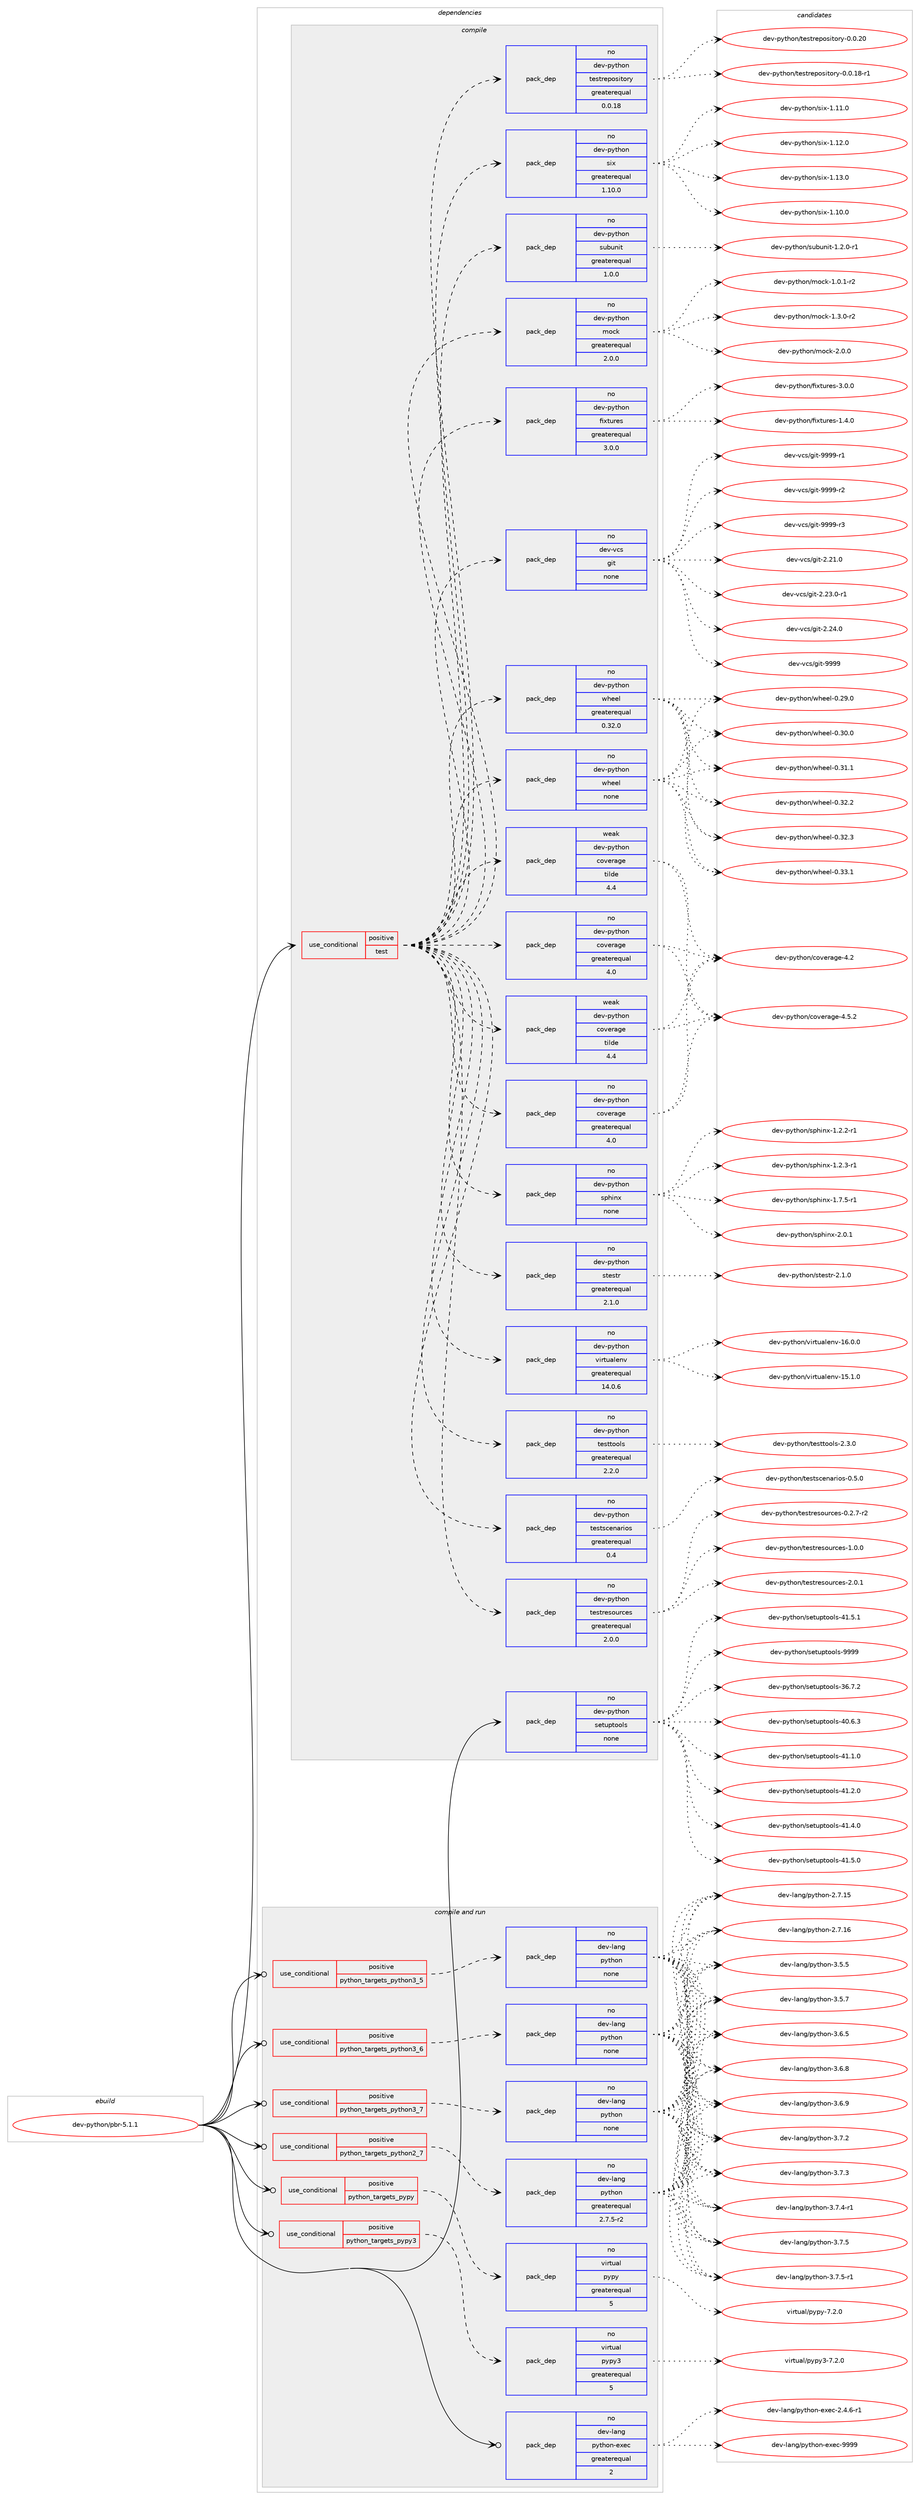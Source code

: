 digraph prolog {

# *************
# Graph options
# *************

newrank=true;
concentrate=true;
compound=true;
graph [rankdir=LR,fontname=Helvetica,fontsize=10,ranksep=1.5];#, ranksep=2.5, nodesep=0.2];
edge  [arrowhead=vee];
node  [fontname=Helvetica,fontsize=10];

# **********
# The ebuild
# **********

subgraph cluster_leftcol {
color=gray;
rank=same;
label=<<i>ebuild</i>>;
id [label="dev-python/pbr-5.1.1", color=red, width=4, href="../dev-python/pbr-5.1.1.svg"];
}

# ****************
# The dependencies
# ****************

subgraph cluster_midcol {
color=gray;
label=<<i>dependencies</i>>;
subgraph cluster_compile {
fillcolor="#eeeeee";
style=filled;
label=<<i>compile</i>>;
subgraph cond144289 {
dependency621335 [label=<<TABLE BORDER="0" CELLBORDER="1" CELLSPACING="0" CELLPADDING="4"><TR><TD ROWSPAN="3" CELLPADDING="10">use_conditional</TD></TR><TR><TD>positive</TD></TR><TR><TD>test</TD></TR></TABLE>>, shape=none, color=red];
subgraph pack465206 {
dependency621336 [label=<<TABLE BORDER="0" CELLBORDER="1" CELLSPACING="0" CELLPADDING="4" WIDTH="220"><TR><TD ROWSPAN="6" CELLPADDING="30">pack_dep</TD></TR><TR><TD WIDTH="110">no</TD></TR><TR><TD>dev-python</TD></TR><TR><TD>wheel</TD></TR><TR><TD>greaterequal</TD></TR><TR><TD>0.32.0</TD></TR></TABLE>>, shape=none, color=blue];
}
dependency621335:e -> dependency621336:w [weight=20,style="dashed",arrowhead="vee"];
subgraph pack465207 {
dependency621337 [label=<<TABLE BORDER="0" CELLBORDER="1" CELLSPACING="0" CELLPADDING="4" WIDTH="220"><TR><TD ROWSPAN="6" CELLPADDING="30">pack_dep</TD></TR><TR><TD WIDTH="110">no</TD></TR><TR><TD>dev-python</TD></TR><TR><TD>coverage</TD></TR><TR><TD>greaterequal</TD></TR><TR><TD>4.0</TD></TR></TABLE>>, shape=none, color=blue];
}
dependency621335:e -> dependency621337:w [weight=20,style="dashed",arrowhead="vee"];
subgraph pack465208 {
dependency621338 [label=<<TABLE BORDER="0" CELLBORDER="1" CELLSPACING="0" CELLPADDING="4" WIDTH="220"><TR><TD ROWSPAN="6" CELLPADDING="30">pack_dep</TD></TR><TR><TD WIDTH="110">weak</TD></TR><TR><TD>dev-python</TD></TR><TR><TD>coverage</TD></TR><TR><TD>tilde</TD></TR><TR><TD>4.4</TD></TR></TABLE>>, shape=none, color=blue];
}
dependency621335:e -> dependency621338:w [weight=20,style="dashed",arrowhead="vee"];
subgraph pack465209 {
dependency621339 [label=<<TABLE BORDER="0" CELLBORDER="1" CELLSPACING="0" CELLPADDING="4" WIDTH="220"><TR><TD ROWSPAN="6" CELLPADDING="30">pack_dep</TD></TR><TR><TD WIDTH="110">no</TD></TR><TR><TD>dev-python</TD></TR><TR><TD>fixtures</TD></TR><TR><TD>greaterequal</TD></TR><TR><TD>3.0.0</TD></TR></TABLE>>, shape=none, color=blue];
}
dependency621335:e -> dependency621339:w [weight=20,style="dashed",arrowhead="vee"];
subgraph pack465210 {
dependency621340 [label=<<TABLE BORDER="0" CELLBORDER="1" CELLSPACING="0" CELLPADDING="4" WIDTH="220"><TR><TD ROWSPAN="6" CELLPADDING="30">pack_dep</TD></TR><TR><TD WIDTH="110">no</TD></TR><TR><TD>dev-python</TD></TR><TR><TD>mock</TD></TR><TR><TD>greaterequal</TD></TR><TR><TD>2.0.0</TD></TR></TABLE>>, shape=none, color=blue];
}
dependency621335:e -> dependency621340:w [weight=20,style="dashed",arrowhead="vee"];
subgraph pack465211 {
dependency621341 [label=<<TABLE BORDER="0" CELLBORDER="1" CELLSPACING="0" CELLPADDING="4" WIDTH="220"><TR><TD ROWSPAN="6" CELLPADDING="30">pack_dep</TD></TR><TR><TD WIDTH="110">no</TD></TR><TR><TD>dev-python</TD></TR><TR><TD>subunit</TD></TR><TR><TD>greaterequal</TD></TR><TR><TD>1.0.0</TD></TR></TABLE>>, shape=none, color=blue];
}
dependency621335:e -> dependency621341:w [weight=20,style="dashed",arrowhead="vee"];
subgraph pack465212 {
dependency621342 [label=<<TABLE BORDER="0" CELLBORDER="1" CELLSPACING="0" CELLPADDING="4" WIDTH="220"><TR><TD ROWSPAN="6" CELLPADDING="30">pack_dep</TD></TR><TR><TD WIDTH="110">no</TD></TR><TR><TD>dev-python</TD></TR><TR><TD>six</TD></TR><TR><TD>greaterequal</TD></TR><TR><TD>1.10.0</TD></TR></TABLE>>, shape=none, color=blue];
}
dependency621335:e -> dependency621342:w [weight=20,style="dashed",arrowhead="vee"];
subgraph pack465213 {
dependency621343 [label=<<TABLE BORDER="0" CELLBORDER="1" CELLSPACING="0" CELLPADDING="4" WIDTH="220"><TR><TD ROWSPAN="6" CELLPADDING="30">pack_dep</TD></TR><TR><TD WIDTH="110">no</TD></TR><TR><TD>dev-python</TD></TR><TR><TD>testrepository</TD></TR><TR><TD>greaterequal</TD></TR><TR><TD>0.0.18</TD></TR></TABLE>>, shape=none, color=blue];
}
dependency621335:e -> dependency621343:w [weight=20,style="dashed",arrowhead="vee"];
subgraph pack465214 {
dependency621344 [label=<<TABLE BORDER="0" CELLBORDER="1" CELLSPACING="0" CELLPADDING="4" WIDTH="220"><TR><TD ROWSPAN="6" CELLPADDING="30">pack_dep</TD></TR><TR><TD WIDTH="110">no</TD></TR><TR><TD>dev-python</TD></TR><TR><TD>testresources</TD></TR><TR><TD>greaterequal</TD></TR><TR><TD>2.0.0</TD></TR></TABLE>>, shape=none, color=blue];
}
dependency621335:e -> dependency621344:w [weight=20,style="dashed",arrowhead="vee"];
subgraph pack465215 {
dependency621345 [label=<<TABLE BORDER="0" CELLBORDER="1" CELLSPACING="0" CELLPADDING="4" WIDTH="220"><TR><TD ROWSPAN="6" CELLPADDING="30">pack_dep</TD></TR><TR><TD WIDTH="110">no</TD></TR><TR><TD>dev-python</TD></TR><TR><TD>testscenarios</TD></TR><TR><TD>greaterequal</TD></TR><TR><TD>0.4</TD></TR></TABLE>>, shape=none, color=blue];
}
dependency621335:e -> dependency621345:w [weight=20,style="dashed",arrowhead="vee"];
subgraph pack465216 {
dependency621346 [label=<<TABLE BORDER="0" CELLBORDER="1" CELLSPACING="0" CELLPADDING="4" WIDTH="220"><TR><TD ROWSPAN="6" CELLPADDING="30">pack_dep</TD></TR><TR><TD WIDTH="110">no</TD></TR><TR><TD>dev-python</TD></TR><TR><TD>testtools</TD></TR><TR><TD>greaterequal</TD></TR><TR><TD>2.2.0</TD></TR></TABLE>>, shape=none, color=blue];
}
dependency621335:e -> dependency621346:w [weight=20,style="dashed",arrowhead="vee"];
subgraph pack465217 {
dependency621347 [label=<<TABLE BORDER="0" CELLBORDER="1" CELLSPACING="0" CELLPADDING="4" WIDTH="220"><TR><TD ROWSPAN="6" CELLPADDING="30">pack_dep</TD></TR><TR><TD WIDTH="110">no</TD></TR><TR><TD>dev-python</TD></TR><TR><TD>virtualenv</TD></TR><TR><TD>greaterequal</TD></TR><TR><TD>14.0.6</TD></TR></TABLE>>, shape=none, color=blue];
}
dependency621335:e -> dependency621347:w [weight=20,style="dashed",arrowhead="vee"];
subgraph pack465218 {
dependency621348 [label=<<TABLE BORDER="0" CELLBORDER="1" CELLSPACING="0" CELLPADDING="4" WIDTH="220"><TR><TD ROWSPAN="6" CELLPADDING="30">pack_dep</TD></TR><TR><TD WIDTH="110">no</TD></TR><TR><TD>dev-python</TD></TR><TR><TD>stestr</TD></TR><TR><TD>greaterequal</TD></TR><TR><TD>2.1.0</TD></TR></TABLE>>, shape=none, color=blue];
}
dependency621335:e -> dependency621348:w [weight=20,style="dashed",arrowhead="vee"];
subgraph pack465219 {
dependency621349 [label=<<TABLE BORDER="0" CELLBORDER="1" CELLSPACING="0" CELLPADDING="4" WIDTH="220"><TR><TD ROWSPAN="6" CELLPADDING="30">pack_dep</TD></TR><TR><TD WIDTH="110">no</TD></TR><TR><TD>dev-python</TD></TR><TR><TD>coverage</TD></TR><TR><TD>greaterequal</TD></TR><TR><TD>4.0</TD></TR></TABLE>>, shape=none, color=blue];
}
dependency621335:e -> dependency621349:w [weight=20,style="dashed",arrowhead="vee"];
subgraph pack465220 {
dependency621350 [label=<<TABLE BORDER="0" CELLBORDER="1" CELLSPACING="0" CELLPADDING="4" WIDTH="220"><TR><TD ROWSPAN="6" CELLPADDING="30">pack_dep</TD></TR><TR><TD WIDTH="110">weak</TD></TR><TR><TD>dev-python</TD></TR><TR><TD>coverage</TD></TR><TR><TD>tilde</TD></TR><TR><TD>4.4</TD></TR></TABLE>>, shape=none, color=blue];
}
dependency621335:e -> dependency621350:w [weight=20,style="dashed",arrowhead="vee"];
subgraph pack465221 {
dependency621351 [label=<<TABLE BORDER="0" CELLBORDER="1" CELLSPACING="0" CELLPADDING="4" WIDTH="220"><TR><TD ROWSPAN="6" CELLPADDING="30">pack_dep</TD></TR><TR><TD WIDTH="110">no</TD></TR><TR><TD>dev-python</TD></TR><TR><TD>sphinx</TD></TR><TR><TD>none</TD></TR><TR><TD></TD></TR></TABLE>>, shape=none, color=blue];
}
dependency621335:e -> dependency621351:w [weight=20,style="dashed",arrowhead="vee"];
subgraph pack465222 {
dependency621352 [label=<<TABLE BORDER="0" CELLBORDER="1" CELLSPACING="0" CELLPADDING="4" WIDTH="220"><TR><TD ROWSPAN="6" CELLPADDING="30">pack_dep</TD></TR><TR><TD WIDTH="110">no</TD></TR><TR><TD>dev-python</TD></TR><TR><TD>wheel</TD></TR><TR><TD>none</TD></TR><TR><TD></TD></TR></TABLE>>, shape=none, color=blue];
}
dependency621335:e -> dependency621352:w [weight=20,style="dashed",arrowhead="vee"];
subgraph pack465223 {
dependency621353 [label=<<TABLE BORDER="0" CELLBORDER="1" CELLSPACING="0" CELLPADDING="4" WIDTH="220"><TR><TD ROWSPAN="6" CELLPADDING="30">pack_dep</TD></TR><TR><TD WIDTH="110">no</TD></TR><TR><TD>dev-vcs</TD></TR><TR><TD>git</TD></TR><TR><TD>none</TD></TR><TR><TD></TD></TR></TABLE>>, shape=none, color=blue];
}
dependency621335:e -> dependency621353:w [weight=20,style="dashed",arrowhead="vee"];
}
id:e -> dependency621335:w [weight=20,style="solid",arrowhead="vee"];
subgraph pack465224 {
dependency621354 [label=<<TABLE BORDER="0" CELLBORDER="1" CELLSPACING="0" CELLPADDING="4" WIDTH="220"><TR><TD ROWSPAN="6" CELLPADDING="30">pack_dep</TD></TR><TR><TD WIDTH="110">no</TD></TR><TR><TD>dev-python</TD></TR><TR><TD>setuptools</TD></TR><TR><TD>none</TD></TR><TR><TD></TD></TR></TABLE>>, shape=none, color=blue];
}
id:e -> dependency621354:w [weight=20,style="solid",arrowhead="vee"];
}
subgraph cluster_compileandrun {
fillcolor="#eeeeee";
style=filled;
label=<<i>compile and run</i>>;
subgraph cond144290 {
dependency621355 [label=<<TABLE BORDER="0" CELLBORDER="1" CELLSPACING="0" CELLPADDING="4"><TR><TD ROWSPAN="3" CELLPADDING="10">use_conditional</TD></TR><TR><TD>positive</TD></TR><TR><TD>python_targets_pypy</TD></TR></TABLE>>, shape=none, color=red];
subgraph pack465225 {
dependency621356 [label=<<TABLE BORDER="0" CELLBORDER="1" CELLSPACING="0" CELLPADDING="4" WIDTH="220"><TR><TD ROWSPAN="6" CELLPADDING="30">pack_dep</TD></TR><TR><TD WIDTH="110">no</TD></TR><TR><TD>virtual</TD></TR><TR><TD>pypy</TD></TR><TR><TD>greaterequal</TD></TR><TR><TD>5</TD></TR></TABLE>>, shape=none, color=blue];
}
dependency621355:e -> dependency621356:w [weight=20,style="dashed",arrowhead="vee"];
}
id:e -> dependency621355:w [weight=20,style="solid",arrowhead="odotvee"];
subgraph cond144291 {
dependency621357 [label=<<TABLE BORDER="0" CELLBORDER="1" CELLSPACING="0" CELLPADDING="4"><TR><TD ROWSPAN="3" CELLPADDING="10">use_conditional</TD></TR><TR><TD>positive</TD></TR><TR><TD>python_targets_pypy3</TD></TR></TABLE>>, shape=none, color=red];
subgraph pack465226 {
dependency621358 [label=<<TABLE BORDER="0" CELLBORDER="1" CELLSPACING="0" CELLPADDING="4" WIDTH="220"><TR><TD ROWSPAN="6" CELLPADDING="30">pack_dep</TD></TR><TR><TD WIDTH="110">no</TD></TR><TR><TD>virtual</TD></TR><TR><TD>pypy3</TD></TR><TR><TD>greaterequal</TD></TR><TR><TD>5</TD></TR></TABLE>>, shape=none, color=blue];
}
dependency621357:e -> dependency621358:w [weight=20,style="dashed",arrowhead="vee"];
}
id:e -> dependency621357:w [weight=20,style="solid",arrowhead="odotvee"];
subgraph cond144292 {
dependency621359 [label=<<TABLE BORDER="0" CELLBORDER="1" CELLSPACING="0" CELLPADDING="4"><TR><TD ROWSPAN="3" CELLPADDING="10">use_conditional</TD></TR><TR><TD>positive</TD></TR><TR><TD>python_targets_python2_7</TD></TR></TABLE>>, shape=none, color=red];
subgraph pack465227 {
dependency621360 [label=<<TABLE BORDER="0" CELLBORDER="1" CELLSPACING="0" CELLPADDING="4" WIDTH="220"><TR><TD ROWSPAN="6" CELLPADDING="30">pack_dep</TD></TR><TR><TD WIDTH="110">no</TD></TR><TR><TD>dev-lang</TD></TR><TR><TD>python</TD></TR><TR><TD>greaterequal</TD></TR><TR><TD>2.7.5-r2</TD></TR></TABLE>>, shape=none, color=blue];
}
dependency621359:e -> dependency621360:w [weight=20,style="dashed",arrowhead="vee"];
}
id:e -> dependency621359:w [weight=20,style="solid",arrowhead="odotvee"];
subgraph cond144293 {
dependency621361 [label=<<TABLE BORDER="0" CELLBORDER="1" CELLSPACING="0" CELLPADDING="4"><TR><TD ROWSPAN="3" CELLPADDING="10">use_conditional</TD></TR><TR><TD>positive</TD></TR><TR><TD>python_targets_python3_5</TD></TR></TABLE>>, shape=none, color=red];
subgraph pack465228 {
dependency621362 [label=<<TABLE BORDER="0" CELLBORDER="1" CELLSPACING="0" CELLPADDING="4" WIDTH="220"><TR><TD ROWSPAN="6" CELLPADDING="30">pack_dep</TD></TR><TR><TD WIDTH="110">no</TD></TR><TR><TD>dev-lang</TD></TR><TR><TD>python</TD></TR><TR><TD>none</TD></TR><TR><TD></TD></TR></TABLE>>, shape=none, color=blue];
}
dependency621361:e -> dependency621362:w [weight=20,style="dashed",arrowhead="vee"];
}
id:e -> dependency621361:w [weight=20,style="solid",arrowhead="odotvee"];
subgraph cond144294 {
dependency621363 [label=<<TABLE BORDER="0" CELLBORDER="1" CELLSPACING="0" CELLPADDING="4"><TR><TD ROWSPAN="3" CELLPADDING="10">use_conditional</TD></TR><TR><TD>positive</TD></TR><TR><TD>python_targets_python3_6</TD></TR></TABLE>>, shape=none, color=red];
subgraph pack465229 {
dependency621364 [label=<<TABLE BORDER="0" CELLBORDER="1" CELLSPACING="0" CELLPADDING="4" WIDTH="220"><TR><TD ROWSPAN="6" CELLPADDING="30">pack_dep</TD></TR><TR><TD WIDTH="110">no</TD></TR><TR><TD>dev-lang</TD></TR><TR><TD>python</TD></TR><TR><TD>none</TD></TR><TR><TD></TD></TR></TABLE>>, shape=none, color=blue];
}
dependency621363:e -> dependency621364:w [weight=20,style="dashed",arrowhead="vee"];
}
id:e -> dependency621363:w [weight=20,style="solid",arrowhead="odotvee"];
subgraph cond144295 {
dependency621365 [label=<<TABLE BORDER="0" CELLBORDER="1" CELLSPACING="0" CELLPADDING="4"><TR><TD ROWSPAN="3" CELLPADDING="10">use_conditional</TD></TR><TR><TD>positive</TD></TR><TR><TD>python_targets_python3_7</TD></TR></TABLE>>, shape=none, color=red];
subgraph pack465230 {
dependency621366 [label=<<TABLE BORDER="0" CELLBORDER="1" CELLSPACING="0" CELLPADDING="4" WIDTH="220"><TR><TD ROWSPAN="6" CELLPADDING="30">pack_dep</TD></TR><TR><TD WIDTH="110">no</TD></TR><TR><TD>dev-lang</TD></TR><TR><TD>python</TD></TR><TR><TD>none</TD></TR><TR><TD></TD></TR></TABLE>>, shape=none, color=blue];
}
dependency621365:e -> dependency621366:w [weight=20,style="dashed",arrowhead="vee"];
}
id:e -> dependency621365:w [weight=20,style="solid",arrowhead="odotvee"];
subgraph pack465231 {
dependency621367 [label=<<TABLE BORDER="0" CELLBORDER="1" CELLSPACING="0" CELLPADDING="4" WIDTH="220"><TR><TD ROWSPAN="6" CELLPADDING="30">pack_dep</TD></TR><TR><TD WIDTH="110">no</TD></TR><TR><TD>dev-lang</TD></TR><TR><TD>python-exec</TD></TR><TR><TD>greaterequal</TD></TR><TR><TD>2</TD></TR></TABLE>>, shape=none, color=blue];
}
id:e -> dependency621367:w [weight=20,style="solid",arrowhead="odotvee"];
}
subgraph cluster_run {
fillcolor="#eeeeee";
style=filled;
label=<<i>run</i>>;
}
}

# **************
# The candidates
# **************

subgraph cluster_choices {
rank=same;
color=gray;
label=<<i>candidates</i>>;

subgraph choice465206 {
color=black;
nodesep=1;
choice100101118451121211161041111104711910410110110845484650574648 [label="dev-python/wheel-0.29.0", color=red, width=4,href="../dev-python/wheel-0.29.0.svg"];
choice100101118451121211161041111104711910410110110845484651484648 [label="dev-python/wheel-0.30.0", color=red, width=4,href="../dev-python/wheel-0.30.0.svg"];
choice100101118451121211161041111104711910410110110845484651494649 [label="dev-python/wheel-0.31.1", color=red, width=4,href="../dev-python/wheel-0.31.1.svg"];
choice100101118451121211161041111104711910410110110845484651504650 [label="dev-python/wheel-0.32.2", color=red, width=4,href="../dev-python/wheel-0.32.2.svg"];
choice100101118451121211161041111104711910410110110845484651504651 [label="dev-python/wheel-0.32.3", color=red, width=4,href="../dev-python/wheel-0.32.3.svg"];
choice100101118451121211161041111104711910410110110845484651514649 [label="dev-python/wheel-0.33.1", color=red, width=4,href="../dev-python/wheel-0.33.1.svg"];
dependency621336:e -> choice100101118451121211161041111104711910410110110845484650574648:w [style=dotted,weight="100"];
dependency621336:e -> choice100101118451121211161041111104711910410110110845484651484648:w [style=dotted,weight="100"];
dependency621336:e -> choice100101118451121211161041111104711910410110110845484651494649:w [style=dotted,weight="100"];
dependency621336:e -> choice100101118451121211161041111104711910410110110845484651504650:w [style=dotted,weight="100"];
dependency621336:e -> choice100101118451121211161041111104711910410110110845484651504651:w [style=dotted,weight="100"];
dependency621336:e -> choice100101118451121211161041111104711910410110110845484651514649:w [style=dotted,weight="100"];
}
subgraph choice465207 {
color=black;
nodesep=1;
choice1001011184511212111610411111047991111181011149710310145524650 [label="dev-python/coverage-4.2", color=red, width=4,href="../dev-python/coverage-4.2.svg"];
choice10010111845112121116104111110479911111810111497103101455246534650 [label="dev-python/coverage-4.5.2", color=red, width=4,href="../dev-python/coverage-4.5.2.svg"];
dependency621337:e -> choice1001011184511212111610411111047991111181011149710310145524650:w [style=dotted,weight="100"];
dependency621337:e -> choice10010111845112121116104111110479911111810111497103101455246534650:w [style=dotted,weight="100"];
}
subgraph choice465208 {
color=black;
nodesep=1;
choice1001011184511212111610411111047991111181011149710310145524650 [label="dev-python/coverage-4.2", color=red, width=4,href="../dev-python/coverage-4.2.svg"];
choice10010111845112121116104111110479911111810111497103101455246534650 [label="dev-python/coverage-4.5.2", color=red, width=4,href="../dev-python/coverage-4.5.2.svg"];
dependency621338:e -> choice1001011184511212111610411111047991111181011149710310145524650:w [style=dotted,weight="100"];
dependency621338:e -> choice10010111845112121116104111110479911111810111497103101455246534650:w [style=dotted,weight="100"];
}
subgraph choice465209 {
color=black;
nodesep=1;
choice1001011184511212111610411111047102105120116117114101115454946524648 [label="dev-python/fixtures-1.4.0", color=red, width=4,href="../dev-python/fixtures-1.4.0.svg"];
choice1001011184511212111610411111047102105120116117114101115455146484648 [label="dev-python/fixtures-3.0.0", color=red, width=4,href="../dev-python/fixtures-3.0.0.svg"];
dependency621339:e -> choice1001011184511212111610411111047102105120116117114101115454946524648:w [style=dotted,weight="100"];
dependency621339:e -> choice1001011184511212111610411111047102105120116117114101115455146484648:w [style=dotted,weight="100"];
}
subgraph choice465210 {
color=black;
nodesep=1;
choice1001011184511212111610411111047109111991074549464846494511450 [label="dev-python/mock-1.0.1-r2", color=red, width=4,href="../dev-python/mock-1.0.1-r2.svg"];
choice1001011184511212111610411111047109111991074549465146484511450 [label="dev-python/mock-1.3.0-r2", color=red, width=4,href="../dev-python/mock-1.3.0-r2.svg"];
choice100101118451121211161041111104710911199107455046484648 [label="dev-python/mock-2.0.0", color=red, width=4,href="../dev-python/mock-2.0.0.svg"];
dependency621340:e -> choice1001011184511212111610411111047109111991074549464846494511450:w [style=dotted,weight="100"];
dependency621340:e -> choice1001011184511212111610411111047109111991074549465146484511450:w [style=dotted,weight="100"];
dependency621340:e -> choice100101118451121211161041111104710911199107455046484648:w [style=dotted,weight="100"];
}
subgraph choice465211 {
color=black;
nodesep=1;
choice1001011184511212111610411111047115117981171101051164549465046484511449 [label="dev-python/subunit-1.2.0-r1", color=red, width=4,href="../dev-python/subunit-1.2.0-r1.svg"];
dependency621341:e -> choice1001011184511212111610411111047115117981171101051164549465046484511449:w [style=dotted,weight="100"];
}
subgraph choice465212 {
color=black;
nodesep=1;
choice100101118451121211161041111104711510512045494649484648 [label="dev-python/six-1.10.0", color=red, width=4,href="../dev-python/six-1.10.0.svg"];
choice100101118451121211161041111104711510512045494649494648 [label="dev-python/six-1.11.0", color=red, width=4,href="../dev-python/six-1.11.0.svg"];
choice100101118451121211161041111104711510512045494649504648 [label="dev-python/six-1.12.0", color=red, width=4,href="../dev-python/six-1.12.0.svg"];
choice100101118451121211161041111104711510512045494649514648 [label="dev-python/six-1.13.0", color=red, width=4,href="../dev-python/six-1.13.0.svg"];
dependency621342:e -> choice100101118451121211161041111104711510512045494649484648:w [style=dotted,weight="100"];
dependency621342:e -> choice100101118451121211161041111104711510512045494649494648:w [style=dotted,weight="100"];
dependency621342:e -> choice100101118451121211161041111104711510512045494649504648:w [style=dotted,weight="100"];
dependency621342:e -> choice100101118451121211161041111104711510512045494649514648:w [style=dotted,weight="100"];
}
subgraph choice465213 {
color=black;
nodesep=1;
choice1001011184511212111610411111047116101115116114101112111115105116111114121454846484649564511449 [label="dev-python/testrepository-0.0.18-r1", color=red, width=4,href="../dev-python/testrepository-0.0.18-r1.svg"];
choice100101118451121211161041111104711610111511611410111211111510511611111412145484648465048 [label="dev-python/testrepository-0.0.20", color=red, width=4,href="../dev-python/testrepository-0.0.20.svg"];
dependency621343:e -> choice1001011184511212111610411111047116101115116114101112111115105116111114121454846484649564511449:w [style=dotted,weight="100"];
dependency621343:e -> choice100101118451121211161041111104711610111511611410111211111510511611111412145484648465048:w [style=dotted,weight="100"];
}
subgraph choice465214 {
color=black;
nodesep=1;
choice1001011184511212111610411111047116101115116114101115111117114991011154548465046554511450 [label="dev-python/testresources-0.2.7-r2", color=red, width=4,href="../dev-python/testresources-0.2.7-r2.svg"];
choice100101118451121211161041111104711610111511611410111511111711499101115454946484648 [label="dev-python/testresources-1.0.0", color=red, width=4,href="../dev-python/testresources-1.0.0.svg"];
choice100101118451121211161041111104711610111511611410111511111711499101115455046484649 [label="dev-python/testresources-2.0.1", color=red, width=4,href="../dev-python/testresources-2.0.1.svg"];
dependency621344:e -> choice1001011184511212111610411111047116101115116114101115111117114991011154548465046554511450:w [style=dotted,weight="100"];
dependency621344:e -> choice100101118451121211161041111104711610111511611410111511111711499101115454946484648:w [style=dotted,weight="100"];
dependency621344:e -> choice100101118451121211161041111104711610111511611410111511111711499101115455046484649:w [style=dotted,weight="100"];
}
subgraph choice465215 {
color=black;
nodesep=1;
choice10010111845112121116104111110471161011151161159910111097114105111115454846534648 [label="dev-python/testscenarios-0.5.0", color=red, width=4,href="../dev-python/testscenarios-0.5.0.svg"];
dependency621345:e -> choice10010111845112121116104111110471161011151161159910111097114105111115454846534648:w [style=dotted,weight="100"];
}
subgraph choice465216 {
color=black;
nodesep=1;
choice1001011184511212111610411111047116101115116116111111108115455046514648 [label="dev-python/testtools-2.3.0", color=red, width=4,href="../dev-python/testtools-2.3.0.svg"];
dependency621346:e -> choice1001011184511212111610411111047116101115116116111111108115455046514648:w [style=dotted,weight="100"];
}
subgraph choice465217 {
color=black;
nodesep=1;
choice10010111845112121116104111110471181051141161179710810111011845495346494648 [label="dev-python/virtualenv-15.1.0", color=red, width=4,href="../dev-python/virtualenv-15.1.0.svg"];
choice10010111845112121116104111110471181051141161179710810111011845495446484648 [label="dev-python/virtualenv-16.0.0", color=red, width=4,href="../dev-python/virtualenv-16.0.0.svg"];
dependency621347:e -> choice10010111845112121116104111110471181051141161179710810111011845495346494648:w [style=dotted,weight="100"];
dependency621347:e -> choice10010111845112121116104111110471181051141161179710810111011845495446484648:w [style=dotted,weight="100"];
}
subgraph choice465218 {
color=black;
nodesep=1;
choice1001011184511212111610411111047115116101115116114455046494648 [label="dev-python/stestr-2.1.0", color=red, width=4,href="../dev-python/stestr-2.1.0.svg"];
dependency621348:e -> choice1001011184511212111610411111047115116101115116114455046494648:w [style=dotted,weight="100"];
}
subgraph choice465219 {
color=black;
nodesep=1;
choice1001011184511212111610411111047991111181011149710310145524650 [label="dev-python/coverage-4.2", color=red, width=4,href="../dev-python/coverage-4.2.svg"];
choice10010111845112121116104111110479911111810111497103101455246534650 [label="dev-python/coverage-4.5.2", color=red, width=4,href="../dev-python/coverage-4.5.2.svg"];
dependency621349:e -> choice1001011184511212111610411111047991111181011149710310145524650:w [style=dotted,weight="100"];
dependency621349:e -> choice10010111845112121116104111110479911111810111497103101455246534650:w [style=dotted,weight="100"];
}
subgraph choice465220 {
color=black;
nodesep=1;
choice1001011184511212111610411111047991111181011149710310145524650 [label="dev-python/coverage-4.2", color=red, width=4,href="../dev-python/coverage-4.2.svg"];
choice10010111845112121116104111110479911111810111497103101455246534650 [label="dev-python/coverage-4.5.2", color=red, width=4,href="../dev-python/coverage-4.5.2.svg"];
dependency621350:e -> choice1001011184511212111610411111047991111181011149710310145524650:w [style=dotted,weight="100"];
dependency621350:e -> choice10010111845112121116104111110479911111810111497103101455246534650:w [style=dotted,weight="100"];
}
subgraph choice465221 {
color=black;
nodesep=1;
choice10010111845112121116104111110471151121041051101204549465046504511449 [label="dev-python/sphinx-1.2.2-r1", color=red, width=4,href="../dev-python/sphinx-1.2.2-r1.svg"];
choice10010111845112121116104111110471151121041051101204549465046514511449 [label="dev-python/sphinx-1.2.3-r1", color=red, width=4,href="../dev-python/sphinx-1.2.3-r1.svg"];
choice10010111845112121116104111110471151121041051101204549465546534511449 [label="dev-python/sphinx-1.7.5-r1", color=red, width=4,href="../dev-python/sphinx-1.7.5-r1.svg"];
choice1001011184511212111610411111047115112104105110120455046484649 [label="dev-python/sphinx-2.0.1", color=red, width=4,href="../dev-python/sphinx-2.0.1.svg"];
dependency621351:e -> choice10010111845112121116104111110471151121041051101204549465046504511449:w [style=dotted,weight="100"];
dependency621351:e -> choice10010111845112121116104111110471151121041051101204549465046514511449:w [style=dotted,weight="100"];
dependency621351:e -> choice10010111845112121116104111110471151121041051101204549465546534511449:w [style=dotted,weight="100"];
dependency621351:e -> choice1001011184511212111610411111047115112104105110120455046484649:w [style=dotted,weight="100"];
}
subgraph choice465222 {
color=black;
nodesep=1;
choice100101118451121211161041111104711910410110110845484650574648 [label="dev-python/wheel-0.29.0", color=red, width=4,href="../dev-python/wheel-0.29.0.svg"];
choice100101118451121211161041111104711910410110110845484651484648 [label="dev-python/wheel-0.30.0", color=red, width=4,href="../dev-python/wheel-0.30.0.svg"];
choice100101118451121211161041111104711910410110110845484651494649 [label="dev-python/wheel-0.31.1", color=red, width=4,href="../dev-python/wheel-0.31.1.svg"];
choice100101118451121211161041111104711910410110110845484651504650 [label="dev-python/wheel-0.32.2", color=red, width=4,href="../dev-python/wheel-0.32.2.svg"];
choice100101118451121211161041111104711910410110110845484651504651 [label="dev-python/wheel-0.32.3", color=red, width=4,href="../dev-python/wheel-0.32.3.svg"];
choice100101118451121211161041111104711910410110110845484651514649 [label="dev-python/wheel-0.33.1", color=red, width=4,href="../dev-python/wheel-0.33.1.svg"];
dependency621352:e -> choice100101118451121211161041111104711910410110110845484650574648:w [style=dotted,weight="100"];
dependency621352:e -> choice100101118451121211161041111104711910410110110845484651484648:w [style=dotted,weight="100"];
dependency621352:e -> choice100101118451121211161041111104711910410110110845484651494649:w [style=dotted,weight="100"];
dependency621352:e -> choice100101118451121211161041111104711910410110110845484651504650:w [style=dotted,weight="100"];
dependency621352:e -> choice100101118451121211161041111104711910410110110845484651504651:w [style=dotted,weight="100"];
dependency621352:e -> choice100101118451121211161041111104711910410110110845484651514649:w [style=dotted,weight="100"];
}
subgraph choice465223 {
color=black;
nodesep=1;
choice10010111845118991154710310511645504650494648 [label="dev-vcs/git-2.21.0", color=red, width=4,href="../dev-vcs/git-2.21.0.svg"];
choice100101118451189911547103105116455046505146484511449 [label="dev-vcs/git-2.23.0-r1", color=red, width=4,href="../dev-vcs/git-2.23.0-r1.svg"];
choice10010111845118991154710310511645504650524648 [label="dev-vcs/git-2.24.0", color=red, width=4,href="../dev-vcs/git-2.24.0.svg"];
choice1001011184511899115471031051164557575757 [label="dev-vcs/git-9999", color=red, width=4,href="../dev-vcs/git-9999.svg"];
choice10010111845118991154710310511645575757574511449 [label="dev-vcs/git-9999-r1", color=red, width=4,href="../dev-vcs/git-9999-r1.svg"];
choice10010111845118991154710310511645575757574511450 [label="dev-vcs/git-9999-r2", color=red, width=4,href="../dev-vcs/git-9999-r2.svg"];
choice10010111845118991154710310511645575757574511451 [label="dev-vcs/git-9999-r3", color=red, width=4,href="../dev-vcs/git-9999-r3.svg"];
dependency621353:e -> choice10010111845118991154710310511645504650494648:w [style=dotted,weight="100"];
dependency621353:e -> choice100101118451189911547103105116455046505146484511449:w [style=dotted,weight="100"];
dependency621353:e -> choice10010111845118991154710310511645504650524648:w [style=dotted,weight="100"];
dependency621353:e -> choice1001011184511899115471031051164557575757:w [style=dotted,weight="100"];
dependency621353:e -> choice10010111845118991154710310511645575757574511449:w [style=dotted,weight="100"];
dependency621353:e -> choice10010111845118991154710310511645575757574511450:w [style=dotted,weight="100"];
dependency621353:e -> choice10010111845118991154710310511645575757574511451:w [style=dotted,weight="100"];
}
subgraph choice465224 {
color=black;
nodesep=1;
choice100101118451121211161041111104711510111611711211611111110811545515446554650 [label="dev-python/setuptools-36.7.2", color=red, width=4,href="../dev-python/setuptools-36.7.2.svg"];
choice100101118451121211161041111104711510111611711211611111110811545524846544651 [label="dev-python/setuptools-40.6.3", color=red, width=4,href="../dev-python/setuptools-40.6.3.svg"];
choice100101118451121211161041111104711510111611711211611111110811545524946494648 [label="dev-python/setuptools-41.1.0", color=red, width=4,href="../dev-python/setuptools-41.1.0.svg"];
choice100101118451121211161041111104711510111611711211611111110811545524946504648 [label="dev-python/setuptools-41.2.0", color=red, width=4,href="../dev-python/setuptools-41.2.0.svg"];
choice100101118451121211161041111104711510111611711211611111110811545524946524648 [label="dev-python/setuptools-41.4.0", color=red, width=4,href="../dev-python/setuptools-41.4.0.svg"];
choice100101118451121211161041111104711510111611711211611111110811545524946534648 [label="dev-python/setuptools-41.5.0", color=red, width=4,href="../dev-python/setuptools-41.5.0.svg"];
choice100101118451121211161041111104711510111611711211611111110811545524946534649 [label="dev-python/setuptools-41.5.1", color=red, width=4,href="../dev-python/setuptools-41.5.1.svg"];
choice10010111845112121116104111110471151011161171121161111111081154557575757 [label="dev-python/setuptools-9999", color=red, width=4,href="../dev-python/setuptools-9999.svg"];
dependency621354:e -> choice100101118451121211161041111104711510111611711211611111110811545515446554650:w [style=dotted,weight="100"];
dependency621354:e -> choice100101118451121211161041111104711510111611711211611111110811545524846544651:w [style=dotted,weight="100"];
dependency621354:e -> choice100101118451121211161041111104711510111611711211611111110811545524946494648:w [style=dotted,weight="100"];
dependency621354:e -> choice100101118451121211161041111104711510111611711211611111110811545524946504648:w [style=dotted,weight="100"];
dependency621354:e -> choice100101118451121211161041111104711510111611711211611111110811545524946524648:w [style=dotted,weight="100"];
dependency621354:e -> choice100101118451121211161041111104711510111611711211611111110811545524946534648:w [style=dotted,weight="100"];
dependency621354:e -> choice100101118451121211161041111104711510111611711211611111110811545524946534649:w [style=dotted,weight="100"];
dependency621354:e -> choice10010111845112121116104111110471151011161171121161111111081154557575757:w [style=dotted,weight="100"];
}
subgraph choice465225 {
color=black;
nodesep=1;
choice1181051141161179710847112121112121455546504648 [label="virtual/pypy-7.2.0", color=red, width=4,href="../virtual/pypy-7.2.0.svg"];
dependency621356:e -> choice1181051141161179710847112121112121455546504648:w [style=dotted,weight="100"];
}
subgraph choice465226 {
color=black;
nodesep=1;
choice118105114116117971084711212111212151455546504648 [label="virtual/pypy3-7.2.0", color=red, width=4,href="../virtual/pypy3-7.2.0.svg"];
dependency621358:e -> choice118105114116117971084711212111212151455546504648:w [style=dotted,weight="100"];
}
subgraph choice465227 {
color=black;
nodesep=1;
choice10010111845108971101034711212111610411111045504655464953 [label="dev-lang/python-2.7.15", color=red, width=4,href="../dev-lang/python-2.7.15.svg"];
choice10010111845108971101034711212111610411111045504655464954 [label="dev-lang/python-2.7.16", color=red, width=4,href="../dev-lang/python-2.7.16.svg"];
choice100101118451089711010347112121116104111110455146534653 [label="dev-lang/python-3.5.5", color=red, width=4,href="../dev-lang/python-3.5.5.svg"];
choice100101118451089711010347112121116104111110455146534655 [label="dev-lang/python-3.5.7", color=red, width=4,href="../dev-lang/python-3.5.7.svg"];
choice100101118451089711010347112121116104111110455146544653 [label="dev-lang/python-3.6.5", color=red, width=4,href="../dev-lang/python-3.6.5.svg"];
choice100101118451089711010347112121116104111110455146544656 [label="dev-lang/python-3.6.8", color=red, width=4,href="../dev-lang/python-3.6.8.svg"];
choice100101118451089711010347112121116104111110455146544657 [label="dev-lang/python-3.6.9", color=red, width=4,href="../dev-lang/python-3.6.9.svg"];
choice100101118451089711010347112121116104111110455146554650 [label="dev-lang/python-3.7.2", color=red, width=4,href="../dev-lang/python-3.7.2.svg"];
choice100101118451089711010347112121116104111110455146554651 [label="dev-lang/python-3.7.3", color=red, width=4,href="../dev-lang/python-3.7.3.svg"];
choice1001011184510897110103471121211161041111104551465546524511449 [label="dev-lang/python-3.7.4-r1", color=red, width=4,href="../dev-lang/python-3.7.4-r1.svg"];
choice100101118451089711010347112121116104111110455146554653 [label="dev-lang/python-3.7.5", color=red, width=4,href="../dev-lang/python-3.7.5.svg"];
choice1001011184510897110103471121211161041111104551465546534511449 [label="dev-lang/python-3.7.5-r1", color=red, width=4,href="../dev-lang/python-3.7.5-r1.svg"];
dependency621360:e -> choice10010111845108971101034711212111610411111045504655464953:w [style=dotted,weight="100"];
dependency621360:e -> choice10010111845108971101034711212111610411111045504655464954:w [style=dotted,weight="100"];
dependency621360:e -> choice100101118451089711010347112121116104111110455146534653:w [style=dotted,weight="100"];
dependency621360:e -> choice100101118451089711010347112121116104111110455146534655:w [style=dotted,weight="100"];
dependency621360:e -> choice100101118451089711010347112121116104111110455146544653:w [style=dotted,weight="100"];
dependency621360:e -> choice100101118451089711010347112121116104111110455146544656:w [style=dotted,weight="100"];
dependency621360:e -> choice100101118451089711010347112121116104111110455146544657:w [style=dotted,weight="100"];
dependency621360:e -> choice100101118451089711010347112121116104111110455146554650:w [style=dotted,weight="100"];
dependency621360:e -> choice100101118451089711010347112121116104111110455146554651:w [style=dotted,weight="100"];
dependency621360:e -> choice1001011184510897110103471121211161041111104551465546524511449:w [style=dotted,weight="100"];
dependency621360:e -> choice100101118451089711010347112121116104111110455146554653:w [style=dotted,weight="100"];
dependency621360:e -> choice1001011184510897110103471121211161041111104551465546534511449:w [style=dotted,weight="100"];
}
subgraph choice465228 {
color=black;
nodesep=1;
choice10010111845108971101034711212111610411111045504655464953 [label="dev-lang/python-2.7.15", color=red, width=4,href="../dev-lang/python-2.7.15.svg"];
choice10010111845108971101034711212111610411111045504655464954 [label="dev-lang/python-2.7.16", color=red, width=4,href="../dev-lang/python-2.7.16.svg"];
choice100101118451089711010347112121116104111110455146534653 [label="dev-lang/python-3.5.5", color=red, width=4,href="../dev-lang/python-3.5.5.svg"];
choice100101118451089711010347112121116104111110455146534655 [label="dev-lang/python-3.5.7", color=red, width=4,href="../dev-lang/python-3.5.7.svg"];
choice100101118451089711010347112121116104111110455146544653 [label="dev-lang/python-3.6.5", color=red, width=4,href="../dev-lang/python-3.6.5.svg"];
choice100101118451089711010347112121116104111110455146544656 [label="dev-lang/python-3.6.8", color=red, width=4,href="../dev-lang/python-3.6.8.svg"];
choice100101118451089711010347112121116104111110455146544657 [label="dev-lang/python-3.6.9", color=red, width=4,href="../dev-lang/python-3.6.9.svg"];
choice100101118451089711010347112121116104111110455146554650 [label="dev-lang/python-3.7.2", color=red, width=4,href="../dev-lang/python-3.7.2.svg"];
choice100101118451089711010347112121116104111110455146554651 [label="dev-lang/python-3.7.3", color=red, width=4,href="../dev-lang/python-3.7.3.svg"];
choice1001011184510897110103471121211161041111104551465546524511449 [label="dev-lang/python-3.7.4-r1", color=red, width=4,href="../dev-lang/python-3.7.4-r1.svg"];
choice100101118451089711010347112121116104111110455146554653 [label="dev-lang/python-3.7.5", color=red, width=4,href="../dev-lang/python-3.7.5.svg"];
choice1001011184510897110103471121211161041111104551465546534511449 [label="dev-lang/python-3.7.5-r1", color=red, width=4,href="../dev-lang/python-3.7.5-r1.svg"];
dependency621362:e -> choice10010111845108971101034711212111610411111045504655464953:w [style=dotted,weight="100"];
dependency621362:e -> choice10010111845108971101034711212111610411111045504655464954:w [style=dotted,weight="100"];
dependency621362:e -> choice100101118451089711010347112121116104111110455146534653:w [style=dotted,weight="100"];
dependency621362:e -> choice100101118451089711010347112121116104111110455146534655:w [style=dotted,weight="100"];
dependency621362:e -> choice100101118451089711010347112121116104111110455146544653:w [style=dotted,weight="100"];
dependency621362:e -> choice100101118451089711010347112121116104111110455146544656:w [style=dotted,weight="100"];
dependency621362:e -> choice100101118451089711010347112121116104111110455146544657:w [style=dotted,weight="100"];
dependency621362:e -> choice100101118451089711010347112121116104111110455146554650:w [style=dotted,weight="100"];
dependency621362:e -> choice100101118451089711010347112121116104111110455146554651:w [style=dotted,weight="100"];
dependency621362:e -> choice1001011184510897110103471121211161041111104551465546524511449:w [style=dotted,weight="100"];
dependency621362:e -> choice100101118451089711010347112121116104111110455146554653:w [style=dotted,weight="100"];
dependency621362:e -> choice1001011184510897110103471121211161041111104551465546534511449:w [style=dotted,weight="100"];
}
subgraph choice465229 {
color=black;
nodesep=1;
choice10010111845108971101034711212111610411111045504655464953 [label="dev-lang/python-2.7.15", color=red, width=4,href="../dev-lang/python-2.7.15.svg"];
choice10010111845108971101034711212111610411111045504655464954 [label="dev-lang/python-2.7.16", color=red, width=4,href="../dev-lang/python-2.7.16.svg"];
choice100101118451089711010347112121116104111110455146534653 [label="dev-lang/python-3.5.5", color=red, width=4,href="../dev-lang/python-3.5.5.svg"];
choice100101118451089711010347112121116104111110455146534655 [label="dev-lang/python-3.5.7", color=red, width=4,href="../dev-lang/python-3.5.7.svg"];
choice100101118451089711010347112121116104111110455146544653 [label="dev-lang/python-3.6.5", color=red, width=4,href="../dev-lang/python-3.6.5.svg"];
choice100101118451089711010347112121116104111110455146544656 [label="dev-lang/python-3.6.8", color=red, width=4,href="../dev-lang/python-3.6.8.svg"];
choice100101118451089711010347112121116104111110455146544657 [label="dev-lang/python-3.6.9", color=red, width=4,href="../dev-lang/python-3.6.9.svg"];
choice100101118451089711010347112121116104111110455146554650 [label="dev-lang/python-3.7.2", color=red, width=4,href="../dev-lang/python-3.7.2.svg"];
choice100101118451089711010347112121116104111110455146554651 [label="dev-lang/python-3.7.3", color=red, width=4,href="../dev-lang/python-3.7.3.svg"];
choice1001011184510897110103471121211161041111104551465546524511449 [label="dev-lang/python-3.7.4-r1", color=red, width=4,href="../dev-lang/python-3.7.4-r1.svg"];
choice100101118451089711010347112121116104111110455146554653 [label="dev-lang/python-3.7.5", color=red, width=4,href="../dev-lang/python-3.7.5.svg"];
choice1001011184510897110103471121211161041111104551465546534511449 [label="dev-lang/python-3.7.5-r1", color=red, width=4,href="../dev-lang/python-3.7.5-r1.svg"];
dependency621364:e -> choice10010111845108971101034711212111610411111045504655464953:w [style=dotted,weight="100"];
dependency621364:e -> choice10010111845108971101034711212111610411111045504655464954:w [style=dotted,weight="100"];
dependency621364:e -> choice100101118451089711010347112121116104111110455146534653:w [style=dotted,weight="100"];
dependency621364:e -> choice100101118451089711010347112121116104111110455146534655:w [style=dotted,weight="100"];
dependency621364:e -> choice100101118451089711010347112121116104111110455146544653:w [style=dotted,weight="100"];
dependency621364:e -> choice100101118451089711010347112121116104111110455146544656:w [style=dotted,weight="100"];
dependency621364:e -> choice100101118451089711010347112121116104111110455146544657:w [style=dotted,weight="100"];
dependency621364:e -> choice100101118451089711010347112121116104111110455146554650:w [style=dotted,weight="100"];
dependency621364:e -> choice100101118451089711010347112121116104111110455146554651:w [style=dotted,weight="100"];
dependency621364:e -> choice1001011184510897110103471121211161041111104551465546524511449:w [style=dotted,weight="100"];
dependency621364:e -> choice100101118451089711010347112121116104111110455146554653:w [style=dotted,weight="100"];
dependency621364:e -> choice1001011184510897110103471121211161041111104551465546534511449:w [style=dotted,weight="100"];
}
subgraph choice465230 {
color=black;
nodesep=1;
choice10010111845108971101034711212111610411111045504655464953 [label="dev-lang/python-2.7.15", color=red, width=4,href="../dev-lang/python-2.7.15.svg"];
choice10010111845108971101034711212111610411111045504655464954 [label="dev-lang/python-2.7.16", color=red, width=4,href="../dev-lang/python-2.7.16.svg"];
choice100101118451089711010347112121116104111110455146534653 [label="dev-lang/python-3.5.5", color=red, width=4,href="../dev-lang/python-3.5.5.svg"];
choice100101118451089711010347112121116104111110455146534655 [label="dev-lang/python-3.5.7", color=red, width=4,href="../dev-lang/python-3.5.7.svg"];
choice100101118451089711010347112121116104111110455146544653 [label="dev-lang/python-3.6.5", color=red, width=4,href="../dev-lang/python-3.6.5.svg"];
choice100101118451089711010347112121116104111110455146544656 [label="dev-lang/python-3.6.8", color=red, width=4,href="../dev-lang/python-3.6.8.svg"];
choice100101118451089711010347112121116104111110455146544657 [label="dev-lang/python-3.6.9", color=red, width=4,href="../dev-lang/python-3.6.9.svg"];
choice100101118451089711010347112121116104111110455146554650 [label="dev-lang/python-3.7.2", color=red, width=4,href="../dev-lang/python-3.7.2.svg"];
choice100101118451089711010347112121116104111110455146554651 [label="dev-lang/python-3.7.3", color=red, width=4,href="../dev-lang/python-3.7.3.svg"];
choice1001011184510897110103471121211161041111104551465546524511449 [label="dev-lang/python-3.7.4-r1", color=red, width=4,href="../dev-lang/python-3.7.4-r1.svg"];
choice100101118451089711010347112121116104111110455146554653 [label="dev-lang/python-3.7.5", color=red, width=4,href="../dev-lang/python-3.7.5.svg"];
choice1001011184510897110103471121211161041111104551465546534511449 [label="dev-lang/python-3.7.5-r1", color=red, width=4,href="../dev-lang/python-3.7.5-r1.svg"];
dependency621366:e -> choice10010111845108971101034711212111610411111045504655464953:w [style=dotted,weight="100"];
dependency621366:e -> choice10010111845108971101034711212111610411111045504655464954:w [style=dotted,weight="100"];
dependency621366:e -> choice100101118451089711010347112121116104111110455146534653:w [style=dotted,weight="100"];
dependency621366:e -> choice100101118451089711010347112121116104111110455146534655:w [style=dotted,weight="100"];
dependency621366:e -> choice100101118451089711010347112121116104111110455146544653:w [style=dotted,weight="100"];
dependency621366:e -> choice100101118451089711010347112121116104111110455146544656:w [style=dotted,weight="100"];
dependency621366:e -> choice100101118451089711010347112121116104111110455146544657:w [style=dotted,weight="100"];
dependency621366:e -> choice100101118451089711010347112121116104111110455146554650:w [style=dotted,weight="100"];
dependency621366:e -> choice100101118451089711010347112121116104111110455146554651:w [style=dotted,weight="100"];
dependency621366:e -> choice1001011184510897110103471121211161041111104551465546524511449:w [style=dotted,weight="100"];
dependency621366:e -> choice100101118451089711010347112121116104111110455146554653:w [style=dotted,weight="100"];
dependency621366:e -> choice1001011184510897110103471121211161041111104551465546534511449:w [style=dotted,weight="100"];
}
subgraph choice465231 {
color=black;
nodesep=1;
choice10010111845108971101034711212111610411111045101120101994550465246544511449 [label="dev-lang/python-exec-2.4.6-r1", color=red, width=4,href="../dev-lang/python-exec-2.4.6-r1.svg"];
choice10010111845108971101034711212111610411111045101120101994557575757 [label="dev-lang/python-exec-9999", color=red, width=4,href="../dev-lang/python-exec-9999.svg"];
dependency621367:e -> choice10010111845108971101034711212111610411111045101120101994550465246544511449:w [style=dotted,weight="100"];
dependency621367:e -> choice10010111845108971101034711212111610411111045101120101994557575757:w [style=dotted,weight="100"];
}
}

}

